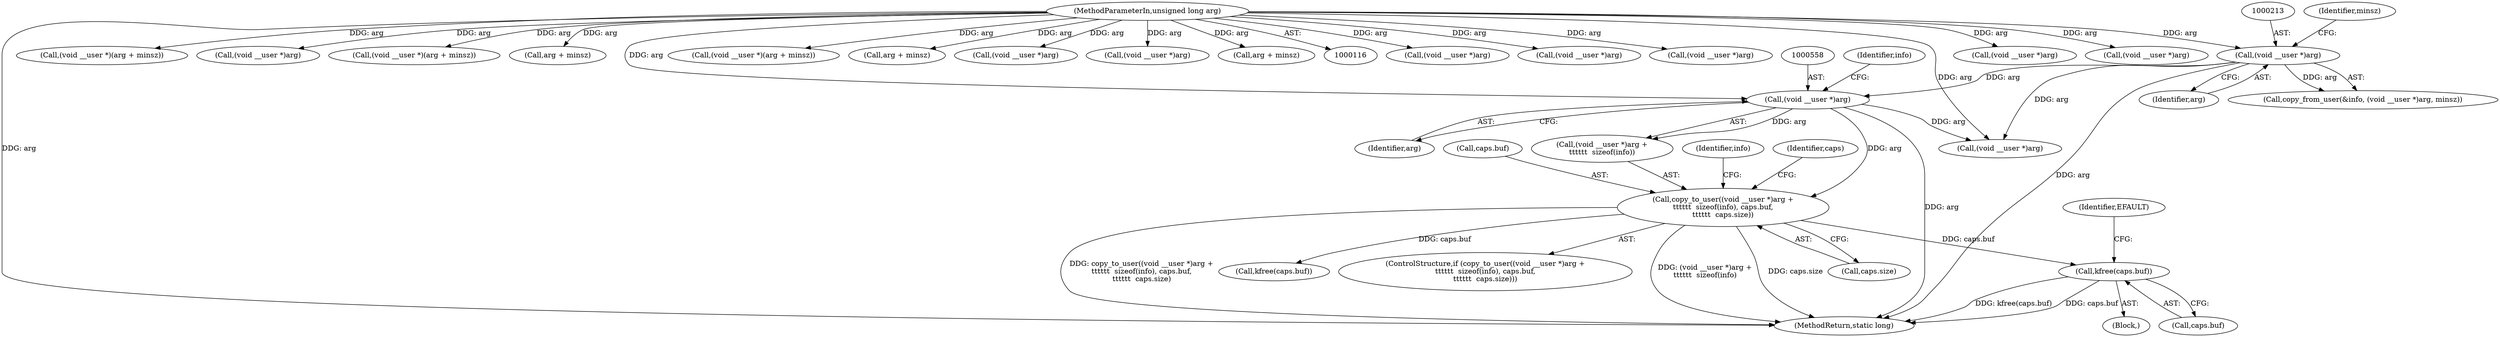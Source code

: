 digraph "0_linux_05692d7005a364add85c6e25a6c4447ce08f913a@API" {
"1000569" [label="(Call,kfree(caps.buf))"];
"1000555" [label="(Call,copy_to_user((void __user *)arg +\n\t\t\t\t\t\t  sizeof(info), caps.buf,\n\t\t\t\t\t\t  caps.size))"];
"1000557" [label="(Call,(void __user *)arg)"];
"1000212" [label="(Call,(void __user *)arg)"];
"1000119" [label="(MethodParameterIn,unsigned long arg)"];
"1000716" [label="(Call,(void __user *)arg)"];
"1000568" [label="(Block,)"];
"1000569" [label="(Call,kfree(caps.buf))"];
"1000609" [label="(Call,(void __user *)arg)"];
"1000575" [label="(Identifier,EFAULT)"];
"1000686" [label="(Call,(void __user *)arg)"];
"1001122" [label="(Call,(void __user *)arg)"];
"1000136" [label="(Call,(void __user *)arg)"];
"1000561" [label="(Identifier,info)"];
"1001380" [label="(MethodReturn,static long)"];
"1000832" [label="(Call,(void __user *)(arg + minsz))"];
"1001058" [label="(Call,(void __user *)arg)"];
"1000119" [label="(MethodParameterIn,unsigned long arg)"];
"1000570" [label="(Call,caps.buf)"];
"1000589" [label="(Call,(void __user *)arg)"];
"1000582" [label="(Call,kfree(caps.buf))"];
"1001074" [label="(Call,(void __user *)(arg + minsz))"];
"1000209" [label="(Call,copy_from_user(&info, (void __user *)arg, minsz))"];
"1000554" [label="(ControlStructure,if (copy_to_user((void __user *)arg +\n\t\t\t\t\t\t  sizeof(info), caps.buf,\n\t\t\t\t\t\t  caps.size)))"];
"1000556" [label="(Call,(void __user *)arg +\n\t\t\t\t\t\t  sizeof(info))"];
"1000555" [label="(Call,copy_to_user((void __user *)arg +\n\t\t\t\t\t\t  sizeof(info), caps.buf,\n\t\t\t\t\t\t  caps.size))"];
"1000834" [label="(Call,arg + minsz)"];
"1000557" [label="(Call,(void __user *)arg)"];
"1001229" [label="(Call,(void __user *)(arg + minsz))"];
"1000212" [label="(Call,(void __user *)arg)"];
"1001231" [label="(Call,arg + minsz)"];
"1000565" [label="(Call,caps.size)"];
"1000562" [label="(Call,caps.buf)"];
"1000922" [label="(Call,(void __user *)arg)"];
"1000578" [label="(Identifier,info)"];
"1000214" [label="(Identifier,arg)"];
"1000571" [label="(Identifier,caps)"];
"1000215" [label="(Identifier,minsz)"];
"1000559" [label="(Identifier,arg)"];
"1000183" [label="(Call,(void __user *)arg)"];
"1001076" [label="(Call,arg + minsz)"];
"1000569" -> "1000568"  [label="AST: "];
"1000569" -> "1000570"  [label="CFG: "];
"1000570" -> "1000569"  [label="AST: "];
"1000575" -> "1000569"  [label="CFG: "];
"1000569" -> "1001380"  [label="DDG: kfree(caps.buf)"];
"1000569" -> "1001380"  [label="DDG: caps.buf"];
"1000555" -> "1000569"  [label="DDG: caps.buf"];
"1000555" -> "1000554"  [label="AST: "];
"1000555" -> "1000565"  [label="CFG: "];
"1000556" -> "1000555"  [label="AST: "];
"1000562" -> "1000555"  [label="AST: "];
"1000565" -> "1000555"  [label="AST: "];
"1000571" -> "1000555"  [label="CFG: "];
"1000578" -> "1000555"  [label="CFG: "];
"1000555" -> "1001380"  [label="DDG: copy_to_user((void __user *)arg +\n\t\t\t\t\t\t  sizeof(info), caps.buf,\n\t\t\t\t\t\t  caps.size)"];
"1000555" -> "1001380"  [label="DDG: (void __user *)arg +\n\t\t\t\t\t\t  sizeof(info)"];
"1000555" -> "1001380"  [label="DDG: caps.size"];
"1000557" -> "1000555"  [label="DDG: arg"];
"1000555" -> "1000582"  [label="DDG: caps.buf"];
"1000557" -> "1000556"  [label="AST: "];
"1000557" -> "1000559"  [label="CFG: "];
"1000558" -> "1000557"  [label="AST: "];
"1000559" -> "1000557"  [label="AST: "];
"1000561" -> "1000557"  [label="CFG: "];
"1000557" -> "1001380"  [label="DDG: arg"];
"1000557" -> "1000556"  [label="DDG: arg"];
"1000212" -> "1000557"  [label="DDG: arg"];
"1000119" -> "1000557"  [label="DDG: arg"];
"1000557" -> "1000589"  [label="DDG: arg"];
"1000212" -> "1000209"  [label="AST: "];
"1000212" -> "1000214"  [label="CFG: "];
"1000213" -> "1000212"  [label="AST: "];
"1000214" -> "1000212"  [label="AST: "];
"1000215" -> "1000212"  [label="CFG: "];
"1000212" -> "1001380"  [label="DDG: arg"];
"1000212" -> "1000209"  [label="DDG: arg"];
"1000119" -> "1000212"  [label="DDG: arg"];
"1000212" -> "1000589"  [label="DDG: arg"];
"1000119" -> "1000116"  [label="AST: "];
"1000119" -> "1001380"  [label="DDG: arg"];
"1000119" -> "1000136"  [label="DDG: arg"];
"1000119" -> "1000183"  [label="DDG: arg"];
"1000119" -> "1000589"  [label="DDG: arg"];
"1000119" -> "1000609"  [label="DDG: arg"];
"1000119" -> "1000686"  [label="DDG: arg"];
"1000119" -> "1000716"  [label="DDG: arg"];
"1000119" -> "1000832"  [label="DDG: arg"];
"1000119" -> "1000834"  [label="DDG: arg"];
"1000119" -> "1000922"  [label="DDG: arg"];
"1000119" -> "1001058"  [label="DDG: arg"];
"1000119" -> "1001074"  [label="DDG: arg"];
"1000119" -> "1001076"  [label="DDG: arg"];
"1000119" -> "1001122"  [label="DDG: arg"];
"1000119" -> "1001229"  [label="DDG: arg"];
"1000119" -> "1001231"  [label="DDG: arg"];
}
